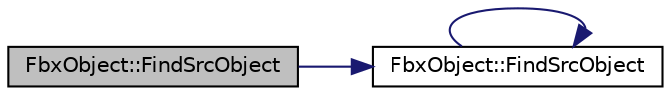 digraph "FbxObject::FindSrcObject"
{
  edge [fontname="Helvetica",fontsize="10",labelfontname="Helvetica",labelfontsize="10"];
  node [fontname="Helvetica",fontsize="10",shape=record];
  rankdir="LR";
  Node141 [label="FbxObject::FindSrcObject",height=0.2,width=0.4,color="black", fillcolor="grey75", style="filled", fontcolor="black"];
  Node141 -> Node142 [color="midnightblue",fontsize="10",style="solid",fontname="Helvetica"];
  Node142 [label="FbxObject::FindSrcObject",height=0.2,width=0.4,color="black", fillcolor="white", style="filled",URL="$class_fbx_object.html#a4d79f8261eb00b343c59563d2aa720d5"];
  Node142 -> Node142 [color="midnightblue",fontsize="10",style="solid",fontname="Helvetica"];
}
